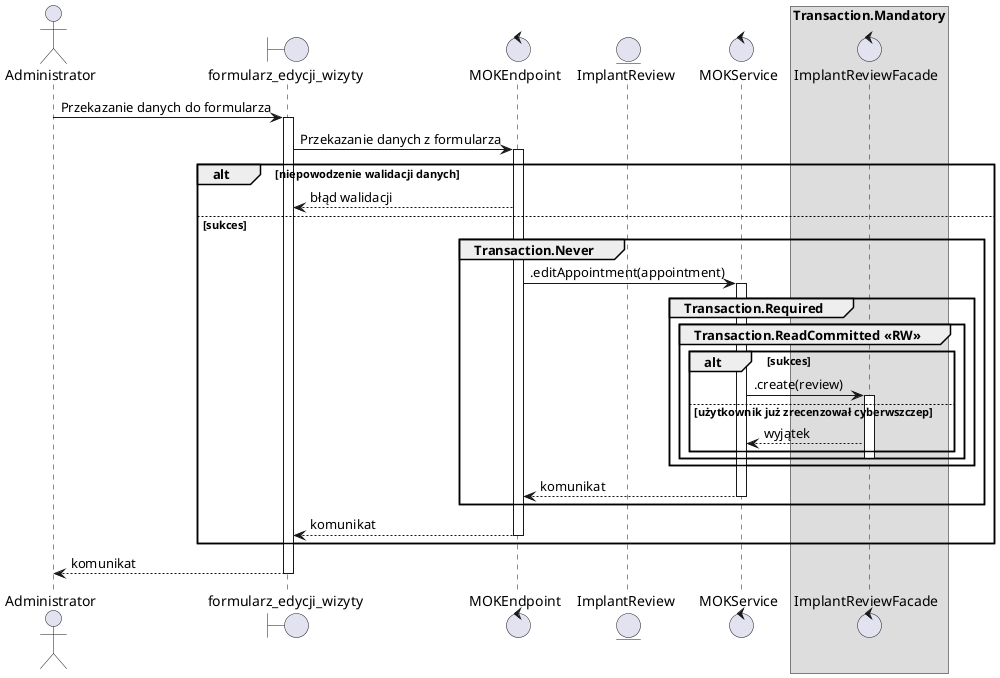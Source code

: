 @startuml MOK.11 - Edytuj dowolną wizytę


actor Administrator as guest
boundary formularz_edycji_wizyty as gui
control MOKEndpoint as endpoint
entity ImplantReview as account
control MOKService as service
control ImplantReviewFacade as accFacade

skinparam backgroundcolor transparent

guest -> gui ++ : Przekazanie danych do formularza
gui -> endpoint ++ : Przekazanie danych z formularza

alt niepowodzenie walidacji danych
    endpoint --> gui : błąd walidacji
else sukces
    group Transaction.Never

        endpoint -> service ++ : .editAppointment(appointment)

        group Transaction.Required
            group Transaction.ReadCommitted <<RW>>
                box Transaction.Mandatory 
                    participant accFacade
                    alt sukces
                    service -> accFacade ++: .create(review)

                    else użytkownik już zrecenzował cyberwszczep
                        accFacade --> service : wyjątek
                    end

                    deactivate accFacade
                end box
            end
        end
        return komunikat

    end
    
    return komunikat
end

return komunikat